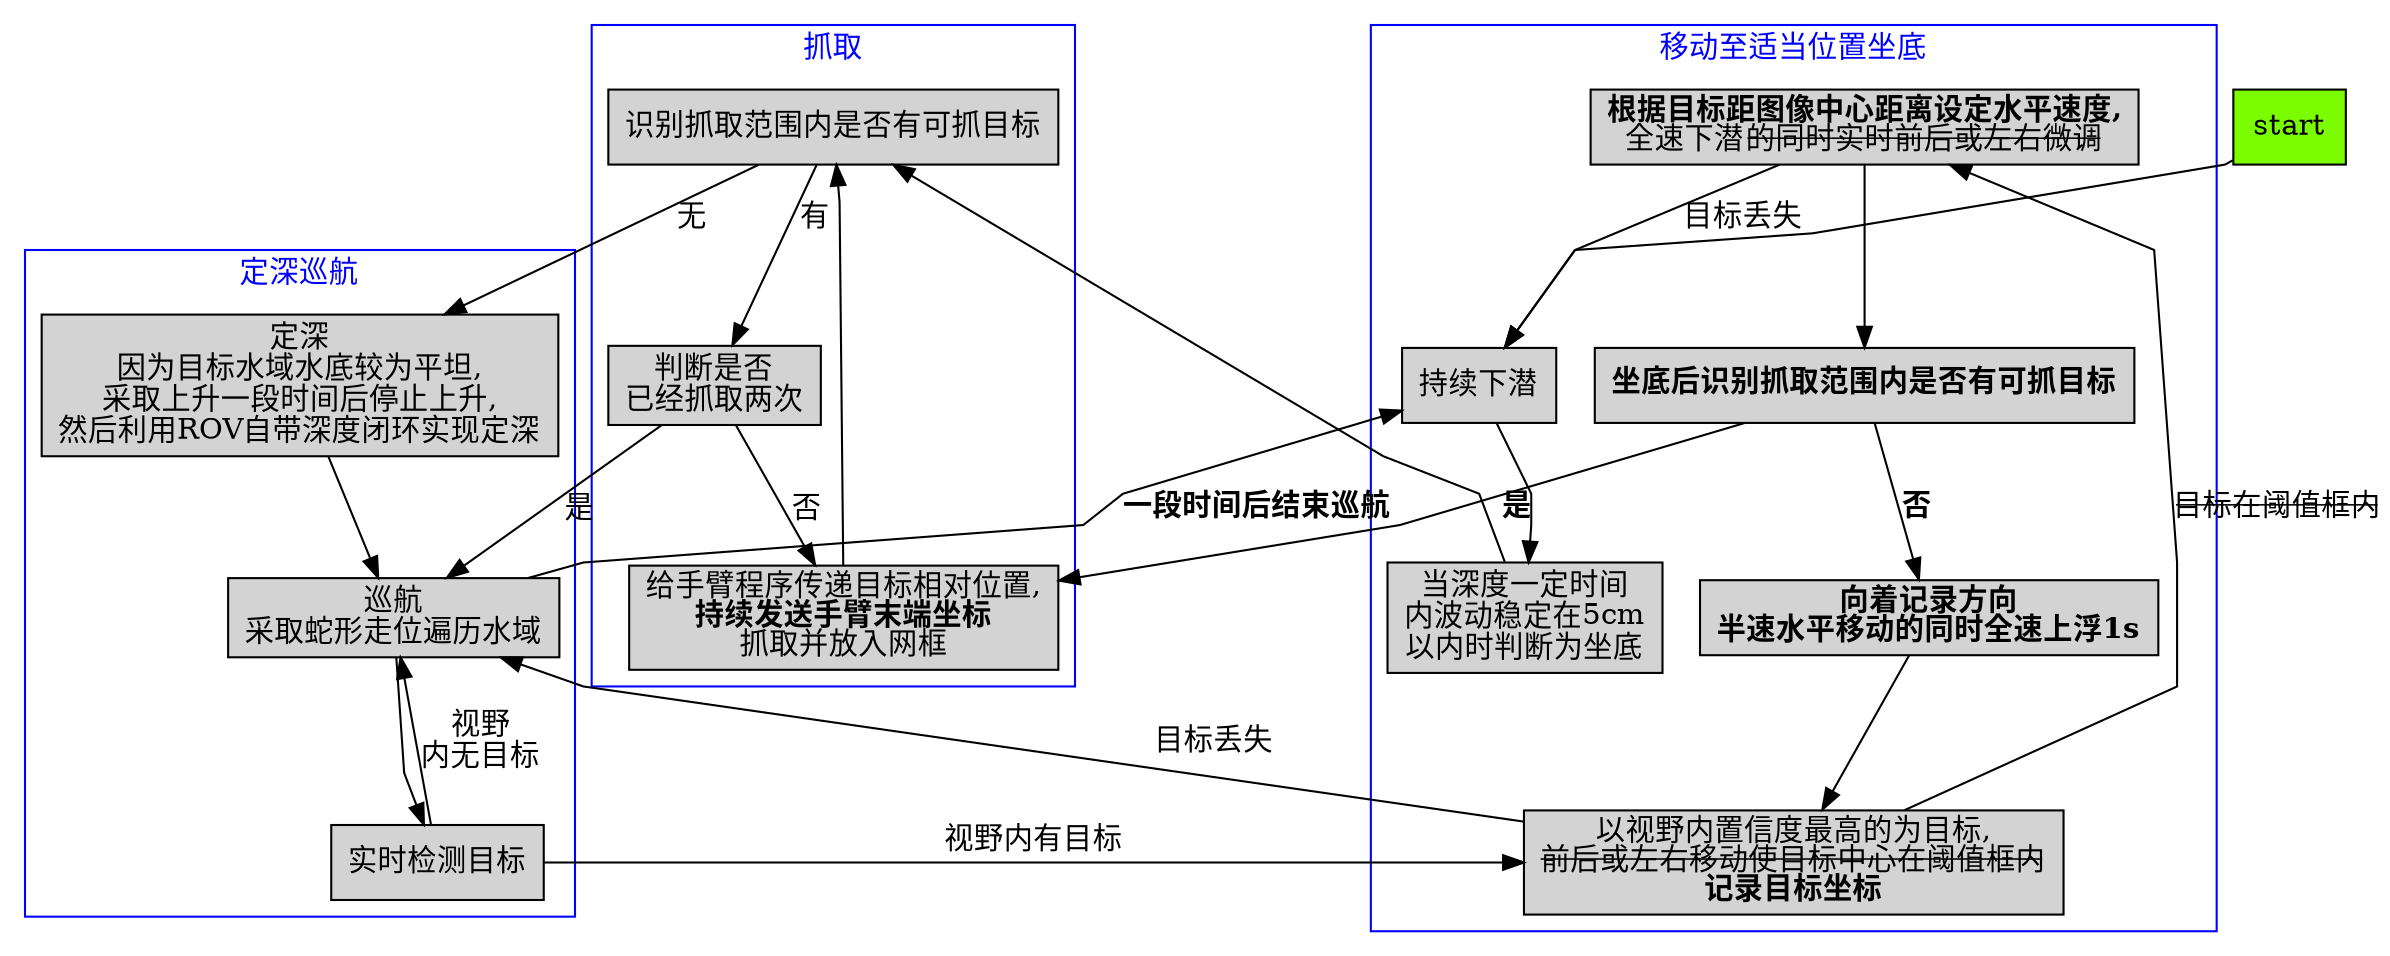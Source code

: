 digraph G {
  splines=polyline
  node [shape=box]
  subgraph cluster_dive {
    node [style=filled;]
    x[label="持续下潜"]
    x -> a
    a[label="当深度一定时间\n内波动稳定在5cm\n以内时判断为坐底"]
    b[label=<以视野内置信度最高的为目标,<br/><s>前后或左右移动使目标中心在阈值框内</s><br/><b>记录目标坐标</b>>]
    y -> x[label="目标丢失"]
    y[label=<<b>根据目标距图像中心距离设定水平速度,<br/></b>全速下潜<s>的同时实时前后或左右微调</s>>]
    b -> y[label=<<s>目标在阈值框内</s>>]
    y -> g
    g[label=<<b>坐底后识别抓取范围内是否有可抓目标</b>>]
    g -> k[label=<<b>否</b>>]
    k[label=<<b>向着记录方向<br/>半速水平移动的同时全速上浮1s</b>>]
    k -> b
    fontcolor = "blue"
    label = "移动至适当位置坐底";
    color=blue
  }
  subgraph cluster_curise {
    node [style=filled]
    c[label=<巡航<br/>采取蛇形走位遍历水域>]
    d[label="定深\n因为目标水域水底较为平坦,\n采取上升一段时间后停止上升,\n然后利用ROV自带深度闭环实现定深"]
    d -> c
    l[label="实时检测目标"]
    l -> c[label="视野\n内无目标"]
    c -> l
    l -> b[label="视野内有目标"]
    fontcolor = "blue"
    label = "定深巡航";
    color=blue
  }
  subgraph cluster_grasp {
    node [style=filled];
    a -> f
    e[label=<给手臂程序传递目标相对位置,<br/><b>持续发送手臂末端坐标</b><br/>抓取并放入网框>]
    f[label="识别抓取范围内是否有可抓目标"]
    i[label="判断是否\n已经抓取两次"]
    f -> i[label="有"]
    e-> f
    i -> e[label="否"]
    fontcolor = "blue"
    label = "抓取"
    color=blue
  }
  start -> x
  f -> d[label="无"]
  b -> c[label="目标丢失"]
  i -> c[label="是"]
  g -> e[label=<<b>是</b>>]
  c -> x[label=<<b>一段时间后结束巡航</b>>]

  start [style="filled"; fillcolor="lawngreen" color=black];
}
